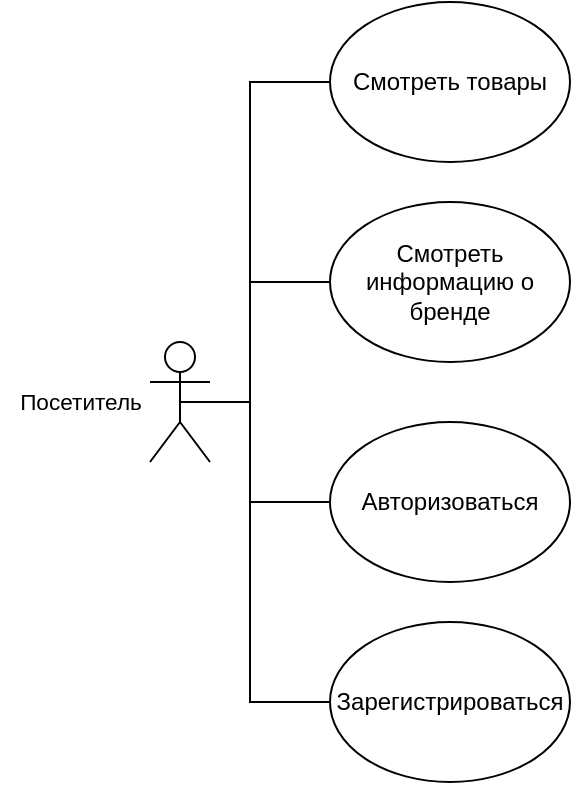 <mxfile>
    <diagram id="5Z5tZcm0EI0rBmQ7cpq6" name="Посетитель">
        <mxGraphModel grid="1" page="1" gridSize="10" guides="1" tooltips="1" connect="1" arrows="1" fold="1" pageScale="1" pageWidth="827" pageHeight="1169" math="0" shadow="0">
            <root>
                <mxCell id="0"/>
                <mxCell id="1" parent="0"/>
                <mxCell id="zGxSoCr0wpbk-iCftkcr-1" value="" style="shape=umlActor;verticalLabelPosition=bottom;verticalAlign=top;html=1;outlineConnect=0;" parent="1" vertex="1">
                    <mxGeometry x="430" y="330" width="30" height="60" as="geometry"/>
                </mxCell>
                <mxCell id="zGxSoCr0wpbk-iCftkcr-2" value="Смотреть информацию о бренде" style="ellipse;whiteSpace=wrap;html=1;" parent="1" vertex="1">
                    <mxGeometry x="520" y="260" width="120" height="80" as="geometry"/>
                </mxCell>
                <mxCell id="zGxSoCr0wpbk-iCftkcr-4" value="Смотреть товары" style="ellipse;whiteSpace=wrap;html=1;" parent="1" vertex="1">
                    <mxGeometry x="520" y="160" width="120" height="80" as="geometry"/>
                </mxCell>
                <mxCell id="zGxSoCr0wpbk-iCftkcr-8" value="Авторизоваться" style="ellipse;whiteSpace=wrap;html=1;" parent="1" vertex="1">
                    <mxGeometry x="520" y="370" width="120" height="80" as="geometry"/>
                </mxCell>
                <mxCell id="zGxSoCr0wpbk-iCftkcr-9" value="Зарегистрироваться" style="ellipse;whiteSpace=wrap;html=1;" parent="1" vertex="1">
                    <mxGeometry x="520" y="470" width="120" height="80" as="geometry"/>
                </mxCell>
                <mxCell id="zGxSoCr0wpbk-iCftkcr-22" value="" style="endArrow=none;html=1;rounded=0;exitX=0.5;exitY=0.5;exitDx=0;exitDy=0;exitPerimeter=0;entryX=0;entryY=0.5;entryDx=0;entryDy=0;" parent="1" source="zGxSoCr0wpbk-iCftkcr-1" target="zGxSoCr0wpbk-iCftkcr-4" edge="1">
                    <mxGeometry width="50" height="50" relative="1" as="geometry">
                        <mxPoint x="450" y="400" as="sourcePoint"/>
                        <mxPoint x="500" y="350" as="targetPoint"/>
                        <Array as="points">
                            <mxPoint x="480" y="360"/>
                            <mxPoint x="480" y="200"/>
                        </Array>
                    </mxGeometry>
                </mxCell>
                <mxCell id="zGxSoCr0wpbk-iCftkcr-30" value="" style="endArrow=none;html=1;rounded=0;exitX=0.5;exitY=0.5;exitDx=0;exitDy=0;exitPerimeter=0;entryX=0;entryY=0.5;entryDx=0;entryDy=0;" parent="1" source="zGxSoCr0wpbk-iCftkcr-1" target="zGxSoCr0wpbk-iCftkcr-9" edge="1">
                    <mxGeometry width="50" height="50" relative="1" as="geometry">
                        <mxPoint x="450" y="350" as="sourcePoint"/>
                        <mxPoint x="500" y="300" as="targetPoint"/>
                        <Array as="points">
                            <mxPoint x="480" y="360"/>
                            <mxPoint x="480" y="510"/>
                        </Array>
                    </mxGeometry>
                </mxCell>
                <mxCell id="zGxSoCr0wpbk-iCftkcr-31" value="" style="endArrow=none;html=1;rounded=0;exitX=0.5;exitY=0.5;exitDx=0;exitDy=0;exitPerimeter=0;entryX=0;entryY=0.5;entryDx=0;entryDy=0;" parent="1" source="zGxSoCr0wpbk-iCftkcr-1" target="zGxSoCr0wpbk-iCftkcr-8" edge="1">
                    <mxGeometry width="50" height="50" relative="1" as="geometry">
                        <mxPoint x="450" y="350" as="sourcePoint"/>
                        <mxPoint x="500" y="300" as="targetPoint"/>
                        <Array as="points">
                            <mxPoint x="480" y="360"/>
                            <mxPoint x="480" y="410"/>
                        </Array>
                    </mxGeometry>
                </mxCell>
                <mxCell id="zGxSoCr0wpbk-iCftkcr-32" value="" style="endArrow=none;html=1;rounded=0;exitX=0.5;exitY=0.5;exitDx=0;exitDy=0;exitPerimeter=0;entryX=0;entryY=0.5;entryDx=0;entryDy=0;" parent="1" source="zGxSoCr0wpbk-iCftkcr-1" target="zGxSoCr0wpbk-iCftkcr-2" edge="1">
                    <mxGeometry width="50" height="50" relative="1" as="geometry">
                        <mxPoint x="450" y="400" as="sourcePoint"/>
                        <mxPoint x="500" y="350" as="targetPoint"/>
                        <Array as="points">
                            <mxPoint x="480" y="360"/>
                            <mxPoint x="480" y="300"/>
                        </Array>
                    </mxGeometry>
                </mxCell>
                <mxCell id="zGxSoCr0wpbk-iCftkcr-82" value="Посетитель" style="text;html=1;align=center;verticalAlign=middle;resizable=0;points=[];autosize=1;strokeColor=none;fillColor=none;fontSize=11.3;" parent="1" vertex="1">
                    <mxGeometry x="355" y="345" width="80" height="30" as="geometry"/>
                </mxCell>
            </root>
        </mxGraphModel>
    </diagram>
    <diagram id="9Pj8mD5R491QzkZL8u2q" name="Клиент">
        <mxGraphModel dx="1045" dy="908" grid="1" gridSize="10" guides="1" tooltips="1" connect="1" arrows="1" fold="1" page="1" pageScale="1" pageWidth="827" pageHeight="1169" math="0" shadow="0">
            <root>
                <mxCell id="0"/>
                <mxCell id="1" parent="0"/>
                <mxCell id="ioHgR-dDL4A_0PSmL_Xo-1" value="" style="shape=umlActor;verticalLabelPosition=bottom;verticalAlign=top;html=1;outlineConnect=0;" vertex="1" parent="1">
                    <mxGeometry x="430" y="500" width="30" height="60" as="geometry"/>
                </mxCell>
                <mxCell id="ioHgR-dDL4A_0PSmL_Xo-10" value="Удалить товар из корзины" style="ellipse;whiteSpace=wrap;html=1;" vertex="1" parent="1">
                    <mxGeometry x="520" y="630" width="120" height="80" as="geometry"/>
                </mxCell>
                <mxCell id="ioHgR-dDL4A_0PSmL_Xo-11" value="Добавить товар в корзину" style="ellipse;whiteSpace=wrap;html=1;" vertex="1" parent="1">
                    <mxGeometry x="520" y="540" width="120" height="80" as="geometry"/>
                </mxCell>
                <mxCell id="ioHgR-dDL4A_0PSmL_Xo-14" value="" style="shape=umlActor;verticalLabelPosition=bottom;verticalAlign=top;html=1;outlineConnect=0;" vertex="1" parent="1">
                    <mxGeometry x="430" y="660" width="30" height="60" as="geometry"/>
                </mxCell>
                <mxCell id="ioHgR-dDL4A_0PSmL_Xo-16" value="" style="endArrow=none;html=1;rounded=0;exitX=0.5;exitY=0.5;exitDx=0;exitDy=0;exitPerimeter=0;entryX=0;entryY=0.5;entryDx=0;entryDy=0;" edge="1" parent="1" source="ioHgR-dDL4A_0PSmL_Xo-14" target="ioHgR-dDL4A_0PSmL_Xo-11">
                    <mxGeometry width="50" height="50" relative="1" as="geometry">
                        <mxPoint x="450" y="350" as="sourcePoint"/>
                        <mxPoint x="500" y="300" as="targetPoint"/>
                        <Array as="points">
                            <mxPoint x="480" y="690"/>
                            <mxPoint x="480" y="580"/>
                        </Array>
                    </mxGeometry>
                </mxCell>
                <mxCell id="ioHgR-dDL4A_0PSmL_Xo-17" value="" style="endArrow=none;html=1;rounded=0;entryX=0;entryY=0.5;entryDx=0;entryDy=0;" edge="1" parent="1" target="ioHgR-dDL4A_0PSmL_Xo-10">
                    <mxGeometry width="50" height="50" relative="1" as="geometry">
                        <mxPoint x="480" y="670" as="sourcePoint"/>
                        <mxPoint x="500" y="300" as="targetPoint"/>
                        <Array as="points">
                            <mxPoint x="480" y="670"/>
                        </Array>
                    </mxGeometry>
                </mxCell>
                <mxCell id="ioHgR-dDL4A_0PSmL_Xo-23" value="" style="endArrow=block;endSize=16;endFill=0;html=1;rounded=0;entryX=0.5;entryY=0;entryDx=0;entryDy=0;entryPerimeter=0;" edge="1" parent="1" source="ioHgR-dDL4A_0PSmL_Xo-1" target="ioHgR-dDL4A_0PSmL_Xo-14">
                    <mxGeometry x="0.14" y="46" width="160" relative="1" as="geometry">
                        <mxPoint x="593.574" y="438.284" as="sourcePoint"/>
                        <mxPoint x="436" y="595" as="targetPoint"/>
                        <mxPoint as="offset"/>
                    </mxGeometry>
                </mxCell>
                <mxCell id="ioHgR-dDL4A_0PSmL_Xo-42" value="Посетитель" style="text;html=1;align=center;verticalAlign=middle;resizable=0;points=[];autosize=1;strokeColor=none;fillColor=none;fontSize=11.3;" vertex="1" parent="1">
                    <mxGeometry x="355" y="515" width="80" height="30" as="geometry"/>
                </mxCell>
                <mxCell id="ioHgR-dDL4A_0PSmL_Xo-43" value="Совершить заказ" style="ellipse;whiteSpace=wrap;html=1;" vertex="1" parent="1">
                    <mxGeometry x="520" y="720" width="120" height="80" as="geometry"/>
                </mxCell>
                <mxCell id="ioHgR-dDL4A_0PSmL_Xo-44" value="" style="endArrow=none;html=1;rounded=0;exitX=0.5;exitY=0.5;exitDx=0;exitDy=0;exitPerimeter=0;entryX=0;entryY=0.5;entryDx=0;entryDy=0;" edge="1" parent="1" source="ioHgR-dDL4A_0PSmL_Xo-14" target="ioHgR-dDL4A_0PSmL_Xo-43">
                    <mxGeometry width="50" height="50" relative="1" as="geometry">
                        <mxPoint x="455" y="670" as="sourcePoint"/>
                        <mxPoint x="610" y="710" as="targetPoint"/>
                        <Array as="points">
                            <mxPoint x="480" y="690"/>
                            <mxPoint x="480" y="760"/>
                        </Array>
                    </mxGeometry>
                </mxCell>
                <mxCell id="nosuSCPoKGaU3dnlhoKR-6" value="Клиент" style="text;html=1;align=center;verticalAlign=middle;resizable=0;points=[];autosize=1;strokeColor=none;fillColor=none;fontSize=11.3;" vertex="1" parent="1">
                    <mxGeometry x="360" y="675" width="60" height="30" as="geometry"/>
                </mxCell>
                <mxCell id="nosuSCPoKGaU3dnlhoKR-8" style="edgeStyle=none;html=1;exitX=0;exitY=0.5;exitDx=0;exitDy=0;rounded=0;endArrow=none;endFill=0;" edge="1" parent="1" source="nosuSCPoKGaU3dnlhoKR-7">
                    <mxGeometry relative="1" as="geometry">
                        <mxPoint x="480" y="760" as="targetPoint"/>
                        <Array as="points">
                            <mxPoint x="480" y="860"/>
                        </Array>
                    </mxGeometry>
                </mxCell>
                <mxCell id="nosuSCPoKGaU3dnlhoKR-7" value="Смотреть историю заказов" style="ellipse;whiteSpace=wrap;html=1;" vertex="1" parent="1">
                    <mxGeometry x="520" y="820" width="120" height="80" as="geometry"/>
                </mxCell>
            </root>
        </mxGraphModel>
    </diagram>
    <diagram id="UMXdvxg_A-DfICJcVSIt" name="Администратор">
        <mxGraphModel dx="1045" dy="908" grid="1" gridSize="10" guides="1" tooltips="1" connect="1" arrows="1" fold="1" page="1" pageScale="1" pageWidth="827" pageHeight="1169" math="0" shadow="0">
            <root>
                <mxCell id="0"/>
                <mxCell id="1" parent="0"/>
                <mxCell id="CSlIoPGJRToRDyKi39t9-1" value="" style="shape=umlActor;verticalLabelPosition=bottom;verticalAlign=top;html=1;outlineConnect=0;" vertex="1" parent="1">
                    <mxGeometry x="430" y="500" width="30" height="60" as="geometry"/>
                </mxCell>
                <mxCell id="CSlIoPGJRToRDyKi39t9-2" value="Изменить заказ" style="ellipse;whiteSpace=wrap;html=1;" vertex="1" parent="1">
                    <mxGeometry x="520" y="470" width="120" height="80" as="geometry"/>
                </mxCell>
                <mxCell id="CSlIoPGJRToRDyKi39t9-3" value="Смотреть заказы" style="ellipse;whiteSpace=wrap;html=1;" vertex="1" parent="1">
                    <mxGeometry x="520" y="380" width="120" height="80" as="geometry"/>
                </mxCell>
                <mxCell id="CSlIoPGJRToRDyKi39t9-4" value="" style="shape=umlActor;verticalLabelPosition=bottom;verticalAlign=top;html=1;outlineConnect=0;" vertex="1" parent="1">
                    <mxGeometry x="430" y="660" width="30" height="60" as="geometry"/>
                </mxCell>
                <mxCell id="CSlIoPGJRToRDyKi39t9-5" value="" style="endArrow=none;html=1;rounded=0;exitX=0.5;exitY=0.5;exitDx=0;exitDy=0;exitPerimeter=0;" edge="1" parent="1" source="CSlIoPGJRToRDyKi39t9-4">
                    <mxGeometry width="50" height="50" relative="1" as="geometry">
                        <mxPoint x="450" y="350" as="sourcePoint"/>
                        <mxPoint x="520" y="416" as="targetPoint"/>
                        <Array as="points">
                            <mxPoint x="480" y="690"/>
                            <mxPoint x="480" y="416"/>
                        </Array>
                    </mxGeometry>
                </mxCell>
                <mxCell id="CSlIoPGJRToRDyKi39t9-6" value="" style="endArrow=none;html=1;rounded=0;entryX=0;entryY=0.5;entryDx=0;entryDy=0;" edge="1" parent="1" target="CSlIoPGJRToRDyKi39t9-2">
                    <mxGeometry width="50" height="50" relative="1" as="geometry">
                        <mxPoint x="480" y="506" as="sourcePoint"/>
                        <mxPoint x="500" y="300" as="targetPoint"/>
                        <Array as="points">
                            <mxPoint x="480" y="510"/>
                        </Array>
                    </mxGeometry>
                </mxCell>
                <mxCell id="CSlIoPGJRToRDyKi39t9-7" value="" style="endArrow=block;endSize=16;endFill=0;html=1;rounded=0;entryX=0.5;entryY=0;entryDx=0;entryDy=0;entryPerimeter=0;" edge="1" parent="1" source="CSlIoPGJRToRDyKi39t9-1" target="CSlIoPGJRToRDyKi39t9-4">
                    <mxGeometry x="0.14" y="46" width="160" relative="1" as="geometry">
                        <mxPoint x="593.574" y="438.284" as="sourcePoint"/>
                        <mxPoint x="436" y="595" as="targetPoint"/>
                        <mxPoint as="offset"/>
                    </mxGeometry>
                </mxCell>
                <mxCell id="CSlIoPGJRToRDyKi39t9-8" value="Клиент" style="text;html=1;align=center;verticalAlign=middle;resizable=0;points=[];autosize=1;strokeColor=none;fillColor=none;fontSize=11.3;" vertex="1" parent="1">
                    <mxGeometry x="365" y="515" width="60" height="30" as="geometry"/>
                </mxCell>
                <mxCell id="CSlIoPGJRToRDyKi39t9-9" value="Изменить пользователя" style="ellipse;whiteSpace=wrap;html=1;" vertex="1" parent="1">
                    <mxGeometry x="520" y="560" width="120" height="80" as="geometry"/>
                </mxCell>
                <mxCell id="CSlIoPGJRToRDyKi39t9-10" value="" style="endArrow=none;html=1;rounded=0;exitX=0.5;exitY=0.5;exitDx=0;exitDy=0;exitPerimeter=0;entryX=0;entryY=0.5;entryDx=0;entryDy=0;" edge="1" parent="1" source="CSlIoPGJRToRDyKi39t9-4" target="CSlIoPGJRToRDyKi39t9-9">
                    <mxGeometry width="50" height="50" relative="1" as="geometry">
                        <mxPoint x="455" y="670" as="sourcePoint"/>
                        <mxPoint x="610" y="710" as="targetPoint"/>
                        <Array as="points">
                            <mxPoint x="480" y="690"/>
                            <mxPoint x="480" y="600"/>
                        </Array>
                    </mxGeometry>
                </mxCell>
                <mxCell id="CSlIoPGJRToRDyKi39t9-11" value="Администратор" style="text;html=1;align=center;verticalAlign=middle;resizable=0;points=[];autosize=1;strokeColor=none;fillColor=none;fontSize=11.3;" vertex="1" parent="1">
                    <mxGeometry x="340" y="675" width="100" height="30" as="geometry"/>
                </mxCell>
                <mxCell id="CSlIoPGJRToRDyKi39t9-12" style="edgeStyle=none;html=1;exitX=0;exitY=0.5;exitDx=0;exitDy=0;rounded=0;endArrow=none;endFill=0;" edge="1" parent="1" source="CSlIoPGJRToRDyKi39t9-13">
                    <mxGeometry relative="1" as="geometry">
                        <mxPoint x="480" y="690" as="targetPoint"/>
                        <Array as="points"/>
                    </mxGeometry>
                </mxCell>
                <mxCell id="CSlIoPGJRToRDyKi39t9-13" value="Изменить товар" style="ellipse;whiteSpace=wrap;html=1;" vertex="1" parent="1">
                    <mxGeometry x="520" y="650" width="120" height="80" as="geometry"/>
                </mxCell>
                <mxCell id="CSlIoPGJRToRDyKi39t9-20" style="edgeStyle=none;rounded=0;html=1;exitX=0;exitY=0.5;exitDx=0;exitDy=0;endArrow=none;endFill=0;" edge="1" parent="1" source="CSlIoPGJRToRDyKi39t9-14">
                    <mxGeometry relative="1" as="geometry">
                        <mxPoint x="480.0" y="785.429" as="targetPoint"/>
                    </mxGeometry>
                </mxCell>
                <mxCell id="CSlIoPGJRToRDyKi39t9-14" value="Изменить бренд" style="ellipse;whiteSpace=wrap;html=1;" vertex="1" parent="1">
                    <mxGeometry x="520" y="745.5" width="120" height="80" as="geometry"/>
                </mxCell>
                <mxCell id="CSlIoPGJRToRDyKi39t9-19" style="edgeStyle=none;rounded=0;html=1;exitX=0;exitY=0.5;exitDx=0;exitDy=0;endArrow=none;endFill=0;" edge="1" parent="1" source="CSlIoPGJRToRDyKi39t9-15">
                    <mxGeometry relative="1" as="geometry">
                        <mxPoint x="480.0" y="879.714" as="targetPoint"/>
                    </mxGeometry>
                </mxCell>
                <mxCell id="CSlIoPGJRToRDyKi39t9-15" value="Создать бренд" style="ellipse;whiteSpace=wrap;html=1;" vertex="1" parent="1">
                    <mxGeometry x="520" y="840" width="120" height="80" as="geometry"/>
                </mxCell>
                <mxCell id="CSlIoPGJRToRDyKi39t9-18" style="edgeStyle=none;rounded=0;html=1;exitX=0;exitY=0.5;exitDx=0;exitDy=0;endArrow=none;endFill=0;" edge="1" parent="1" source="CSlIoPGJRToRDyKi39t9-16">
                    <mxGeometry relative="1" as="geometry">
                        <mxPoint x="480.0" y="690" as="targetPoint"/>
                        <Array as="points">
                            <mxPoint x="480" y="970"/>
                        </Array>
                    </mxGeometry>
                </mxCell>
                <mxCell id="CSlIoPGJRToRDyKi39t9-16" value="Создать товар" style="ellipse;whiteSpace=wrap;html=1;" vertex="1" parent="1">
                    <mxGeometry x="520" y="930" width="120" height="80" as="geometry"/>
                </mxCell>
            </root>
        </mxGraphModel>
    </diagram>
</mxfile>
